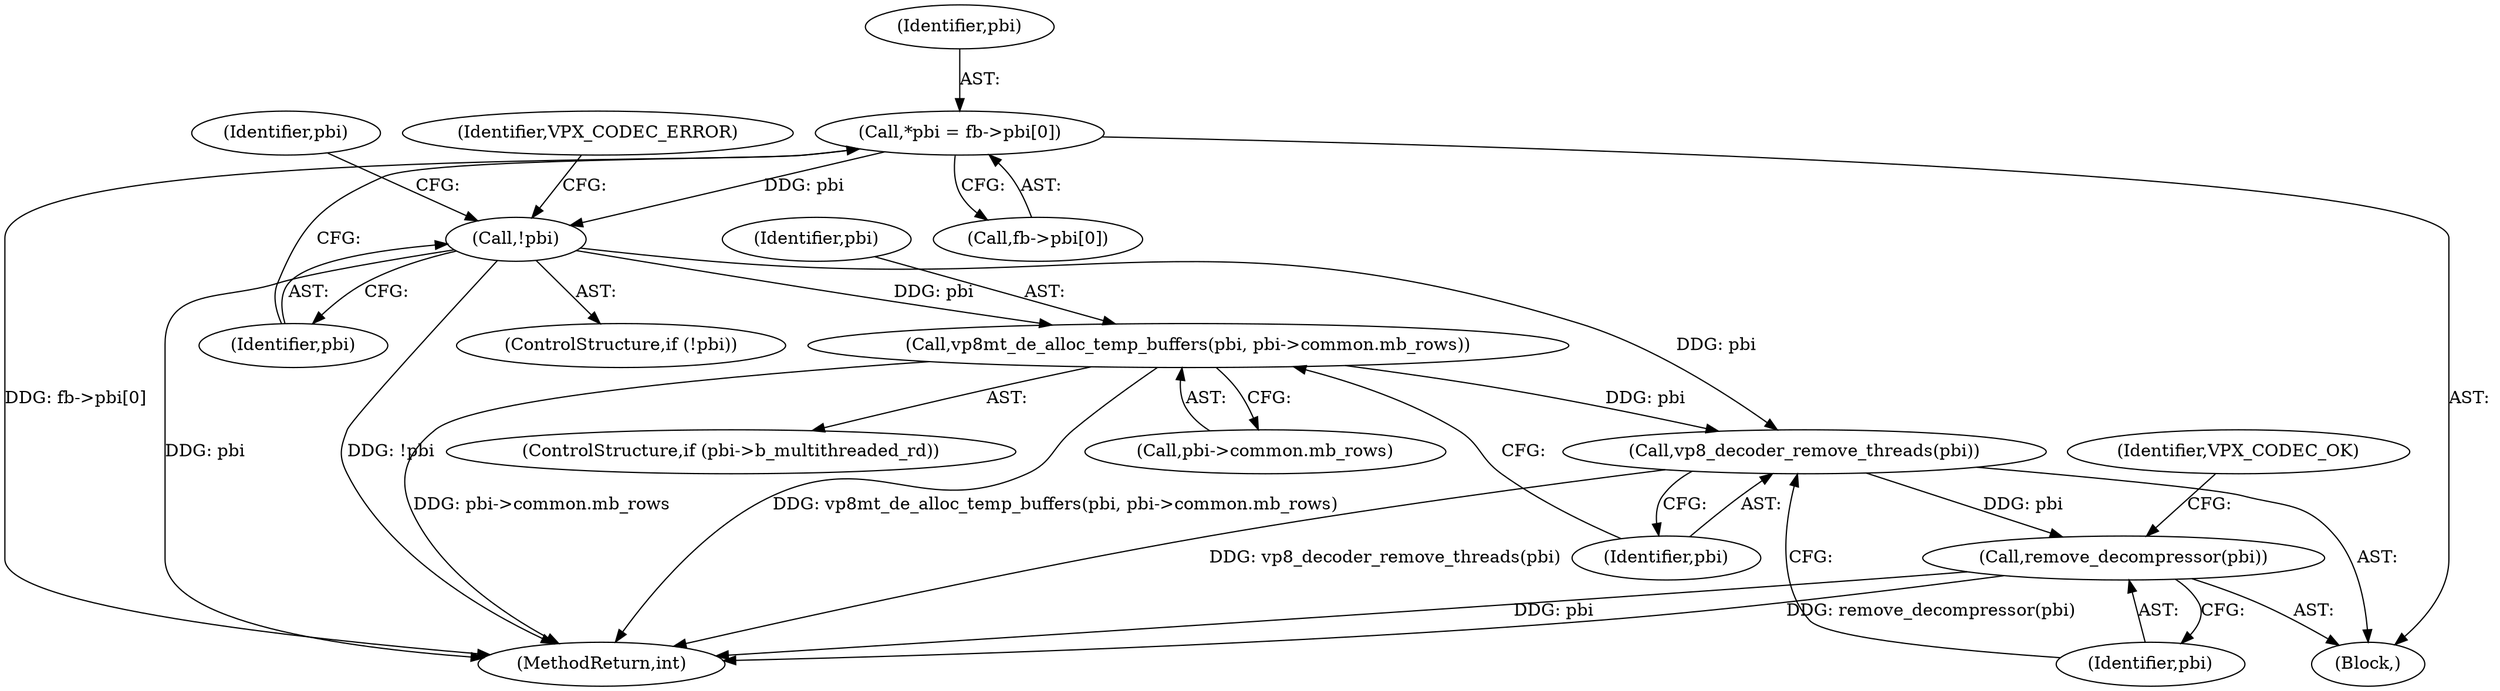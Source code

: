 digraph "1_Android_6886e8e0a9db2dbad723dc37a548233e004b33bc_0@array" {
"1000112" [label="(Call,*pbi = fb->pbi[0])"];
"1000120" [label="(Call,!pbi)"];
"1000128" [label="(Call,vp8mt_de_alloc_temp_buffers(pbi, pbi->common.mb_rows))"];
"1000135" [label="(Call,vp8_decoder_remove_threads(pbi))"];
"1000137" [label="(Call,remove_decompressor(pbi))"];
"1000135" [label="(Call,vp8_decoder_remove_threads(pbi))"];
"1000129" [label="(Identifier,pbi)"];
"1000114" [label="(Call,fb->pbi[0])"];
"1000113" [label="(Identifier,pbi)"];
"1000120" [label="(Call,!pbi)"];
"1000119" [label="(ControlStructure,if (!pbi))"];
"1000143" [label="(MethodReturn,int)"];
"1000128" [label="(Call,vp8mt_de_alloc_temp_buffers(pbi, pbi->common.mb_rows))"];
"1000130" [label="(Call,pbi->common.mb_rows)"];
"1000138" [label="(Identifier,pbi)"];
"1000121" [label="(Identifier,pbi)"];
"1000110" [label="(Block,)"];
"1000126" [label="(Identifier,pbi)"];
"1000142" [label="(Identifier,VPX_CODEC_OK)"];
"1000123" [label="(Identifier,VPX_CODEC_ERROR)"];
"1000124" [label="(ControlStructure,if (pbi->b_multithreaded_rd))"];
"1000112" [label="(Call,*pbi = fb->pbi[0])"];
"1000136" [label="(Identifier,pbi)"];
"1000137" [label="(Call,remove_decompressor(pbi))"];
"1000112" -> "1000110"  [label="AST: "];
"1000112" -> "1000114"  [label="CFG: "];
"1000113" -> "1000112"  [label="AST: "];
"1000114" -> "1000112"  [label="AST: "];
"1000121" -> "1000112"  [label="CFG: "];
"1000112" -> "1000143"  [label="DDG: fb->pbi[0]"];
"1000112" -> "1000120"  [label="DDG: pbi"];
"1000120" -> "1000119"  [label="AST: "];
"1000120" -> "1000121"  [label="CFG: "];
"1000121" -> "1000120"  [label="AST: "];
"1000123" -> "1000120"  [label="CFG: "];
"1000126" -> "1000120"  [label="CFG: "];
"1000120" -> "1000143"  [label="DDG: pbi"];
"1000120" -> "1000143"  [label="DDG: !pbi"];
"1000120" -> "1000128"  [label="DDG: pbi"];
"1000120" -> "1000135"  [label="DDG: pbi"];
"1000128" -> "1000124"  [label="AST: "];
"1000128" -> "1000130"  [label="CFG: "];
"1000129" -> "1000128"  [label="AST: "];
"1000130" -> "1000128"  [label="AST: "];
"1000136" -> "1000128"  [label="CFG: "];
"1000128" -> "1000143"  [label="DDG: pbi->common.mb_rows"];
"1000128" -> "1000143"  [label="DDG: vp8mt_de_alloc_temp_buffers(pbi, pbi->common.mb_rows)"];
"1000128" -> "1000135"  [label="DDG: pbi"];
"1000135" -> "1000110"  [label="AST: "];
"1000135" -> "1000136"  [label="CFG: "];
"1000136" -> "1000135"  [label="AST: "];
"1000138" -> "1000135"  [label="CFG: "];
"1000135" -> "1000143"  [label="DDG: vp8_decoder_remove_threads(pbi)"];
"1000135" -> "1000137"  [label="DDG: pbi"];
"1000137" -> "1000110"  [label="AST: "];
"1000137" -> "1000138"  [label="CFG: "];
"1000138" -> "1000137"  [label="AST: "];
"1000142" -> "1000137"  [label="CFG: "];
"1000137" -> "1000143"  [label="DDG: pbi"];
"1000137" -> "1000143"  [label="DDG: remove_decompressor(pbi)"];
}
